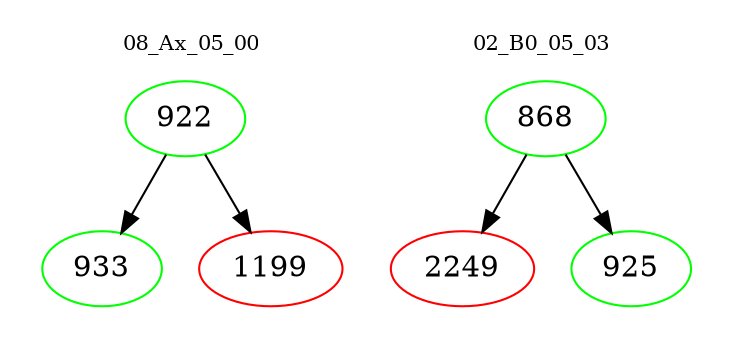 digraph{
subgraph cluster_0 {
color = white
label = "08_Ax_05_00";
fontsize=10;
T0_922 [label="922", color="green"]
T0_922 -> T0_933 [color="black"]
T0_933 [label="933", color="green"]
T0_922 -> T0_1199 [color="black"]
T0_1199 [label="1199", color="red"]
}
subgraph cluster_1 {
color = white
label = "02_B0_05_03";
fontsize=10;
T1_868 [label="868", color="green"]
T1_868 -> T1_2249 [color="black"]
T1_2249 [label="2249", color="red"]
T1_868 -> T1_925 [color="black"]
T1_925 [label="925", color="green"]
}
}
